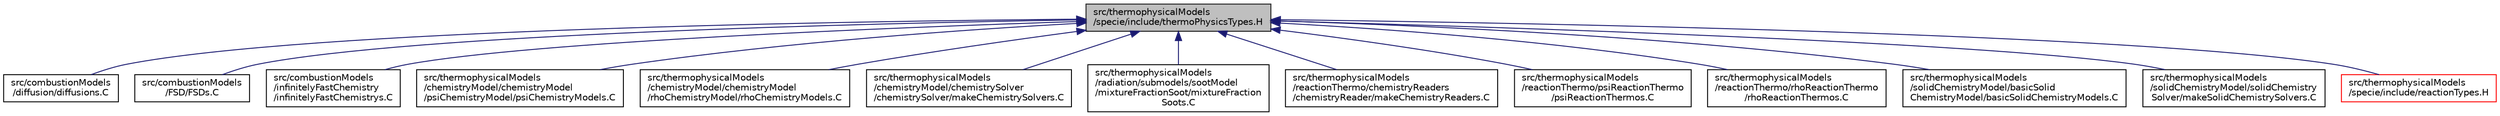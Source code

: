 digraph "src/thermophysicalModels/specie/include/thermoPhysicsTypes.H"
{
  bgcolor="transparent";
  edge [fontname="Helvetica",fontsize="10",labelfontname="Helvetica",labelfontsize="10"];
  node [fontname="Helvetica",fontsize="10",shape=record];
  Node1 [label="src/thermophysicalModels\l/specie/include/thermoPhysicsTypes.H",height=0.2,width=0.4,color="black", fillcolor="grey75", style="filled", fontcolor="black"];
  Node1 -> Node2 [dir="back",color="midnightblue",fontsize="10",style="solid",fontname="Helvetica"];
  Node2 [label="src/combustionModels\l/diffusion/diffusions.C",height=0.2,width=0.4,color="black",URL="$a04591.html"];
  Node1 -> Node3 [dir="back",color="midnightblue",fontsize="10",style="solid",fontname="Helvetica"];
  Node3 [label="src/combustionModels\l/FSD/FSDs.C",height=0.2,width=0.4,color="black",URL="$a04594.html"];
  Node1 -> Node4 [dir="back",color="midnightblue",fontsize="10",style="solid",fontname="Helvetica"];
  Node4 [label="src/combustionModels\l/infinitelyFastChemistry\l/infinitelyFastChemistrys.C",height=0.2,width=0.4,color="black",URL="$a04604.html"];
  Node1 -> Node5 [dir="back",color="midnightblue",fontsize="10",style="solid",fontname="Helvetica"];
  Node5 [label="src/thermophysicalModels\l/chemistryModel/chemistryModel\l/psiChemistryModel/psiChemistryModels.C",height=0.2,width=0.4,color="black",URL="$a09913.html",tooltip="Creates chemistry model instances templated on the type of thermodynamics. "];
  Node1 -> Node6 [dir="back",color="midnightblue",fontsize="10",style="solid",fontname="Helvetica"];
  Node6 [label="src/thermophysicalModels\l/chemistryModel/chemistryModel\l/rhoChemistryModel/rhoChemistryModels.C",height=0.2,width=0.4,color="black",URL="$a09917.html",tooltip="Creates chemistry model instances templated on the type of thermodynamics. "];
  Node1 -> Node7 [dir="back",color="midnightblue",fontsize="10",style="solid",fontname="Helvetica"];
  Node7 [label="src/thermophysicalModels\l/chemistryModel/chemistrySolver\l/chemistrySolver/makeChemistrySolvers.C",height=0.2,width=0.4,color="black",URL="$a09920.html"];
  Node1 -> Node8 [dir="back",color="midnightblue",fontsize="10",style="solid",fontname="Helvetica"];
  Node8 [label="src/thermophysicalModels\l/radiation/submodels/sootModel\l/mixtureFractionSoot/mixtureFraction\lSoots.C",height=0.2,width=0.4,color="black",URL="$a10105.html"];
  Node1 -> Node9 [dir="back",color="midnightblue",fontsize="10",style="solid",fontname="Helvetica"];
  Node9 [label="src/thermophysicalModels\l/reactionThermo/chemistryReaders\l/chemistryReader/makeChemistryReaders.C",height=0.2,width=0.4,color="black",URL="$a10114.html"];
  Node1 -> Node10 [dir="back",color="midnightblue",fontsize="10",style="solid",fontname="Helvetica"];
  Node10 [label="src/thermophysicalModels\l/reactionThermo/psiReactionThermo\l/psiReactionThermos.C",height=0.2,width=0.4,color="black",URL="$a10153.html"];
  Node1 -> Node11 [dir="back",color="midnightblue",fontsize="10",style="solid",fontname="Helvetica"];
  Node11 [label="src/thermophysicalModels\l/reactionThermo/rhoReactionThermo\l/rhoReactionThermos.C",height=0.2,width=0.4,color="black",URL="$a10161.html"];
  Node1 -> Node12 [dir="back",color="midnightblue",fontsize="10",style="solid",fontname="Helvetica"];
  Node12 [label="src/thermophysicalModels\l/solidChemistryModel/basicSolid\lChemistryModel/basicSolidChemistryModels.C",height=0.2,width=0.4,color="black",URL="$a10168.html",tooltip="Creates solid chemistry model instances templated on the type of solid thermodynamics. "];
  Node1 -> Node13 [dir="back",color="midnightblue",fontsize="10",style="solid",fontname="Helvetica"];
  Node13 [label="src/thermophysicalModels\l/solidChemistryModel/solidChemistry\lSolver/makeSolidChemistrySolvers.C",height=0.2,width=0.4,color="black",URL="$a10176.html"];
  Node1 -> Node14 [dir="back",color="midnightblue",fontsize="10",style="solid",fontname="Helvetica"];
  Node14 [label="src/thermophysicalModels\l/specie/include/reactionTypes.H",height=0.2,width=0.4,color="red",URL="$a10235.html",tooltip="Type definitions for reactions. "];
}
